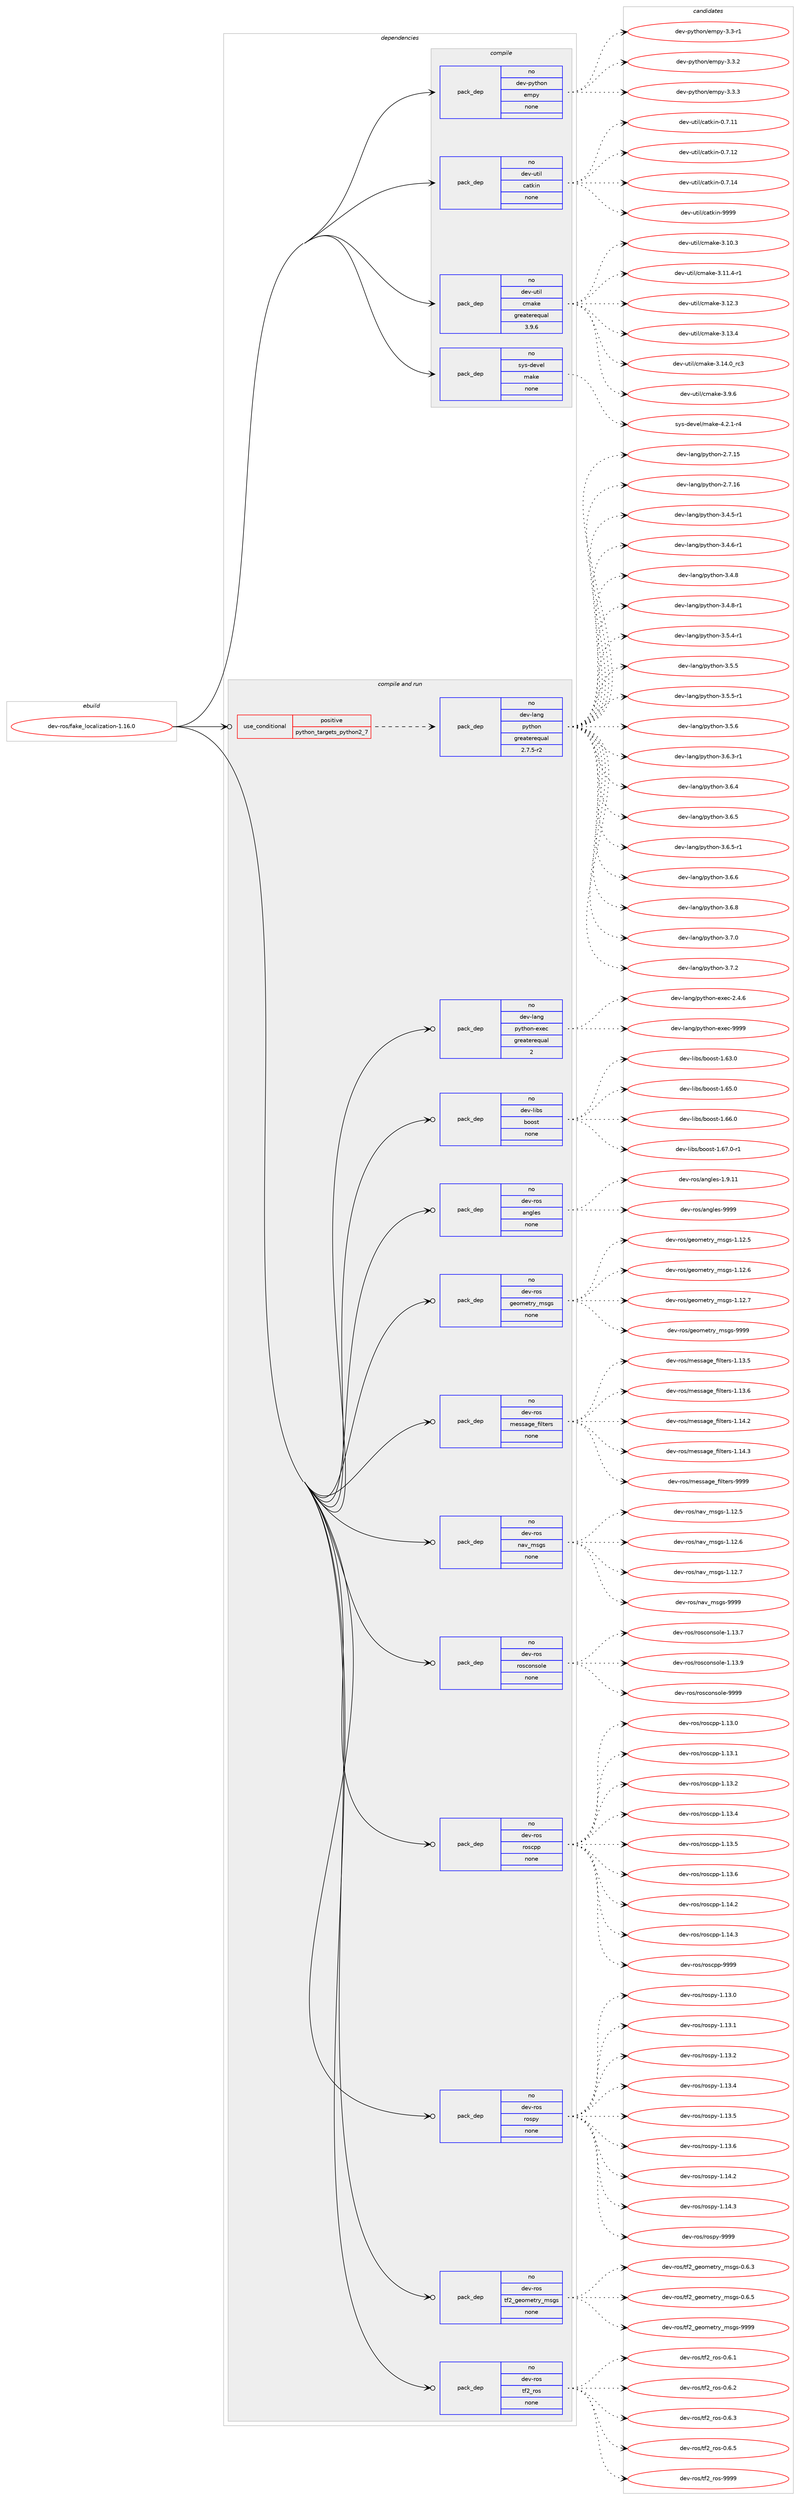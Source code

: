 digraph prolog {

# *************
# Graph options
# *************

newrank=true;
concentrate=true;
compound=true;
graph [rankdir=LR,fontname=Helvetica,fontsize=10,ranksep=1.5];#, ranksep=2.5, nodesep=0.2];
edge  [arrowhead=vee];
node  [fontname=Helvetica,fontsize=10];

# **********
# The ebuild
# **********

subgraph cluster_leftcol {
color=gray;
rank=same;
label=<<i>ebuild</i>>;
id [label="dev-ros/fake_localization-1.16.0", color=red, width=4, href="../dev-ros/fake_localization-1.16.0.svg"];
}

# ****************
# The dependencies
# ****************

subgraph cluster_midcol {
color=gray;
label=<<i>dependencies</i>>;
subgraph cluster_compile {
fillcolor="#eeeeee";
style=filled;
label=<<i>compile</i>>;
subgraph pack1043429 {
dependency1455194 [label=<<TABLE BORDER="0" CELLBORDER="1" CELLSPACING="0" CELLPADDING="4" WIDTH="220"><TR><TD ROWSPAN="6" CELLPADDING="30">pack_dep</TD></TR><TR><TD WIDTH="110">no</TD></TR><TR><TD>dev-python</TD></TR><TR><TD>empy</TD></TR><TR><TD>none</TD></TR><TR><TD></TD></TR></TABLE>>, shape=none, color=blue];
}
id:e -> dependency1455194:w [weight=20,style="solid",arrowhead="vee"];
subgraph pack1043430 {
dependency1455195 [label=<<TABLE BORDER="0" CELLBORDER="1" CELLSPACING="0" CELLPADDING="4" WIDTH="220"><TR><TD ROWSPAN="6" CELLPADDING="30">pack_dep</TD></TR><TR><TD WIDTH="110">no</TD></TR><TR><TD>dev-util</TD></TR><TR><TD>catkin</TD></TR><TR><TD>none</TD></TR><TR><TD></TD></TR></TABLE>>, shape=none, color=blue];
}
id:e -> dependency1455195:w [weight=20,style="solid",arrowhead="vee"];
subgraph pack1043431 {
dependency1455196 [label=<<TABLE BORDER="0" CELLBORDER="1" CELLSPACING="0" CELLPADDING="4" WIDTH="220"><TR><TD ROWSPAN="6" CELLPADDING="30">pack_dep</TD></TR><TR><TD WIDTH="110">no</TD></TR><TR><TD>dev-util</TD></TR><TR><TD>cmake</TD></TR><TR><TD>greaterequal</TD></TR><TR><TD>3.9.6</TD></TR></TABLE>>, shape=none, color=blue];
}
id:e -> dependency1455196:w [weight=20,style="solid",arrowhead="vee"];
subgraph pack1043432 {
dependency1455197 [label=<<TABLE BORDER="0" CELLBORDER="1" CELLSPACING="0" CELLPADDING="4" WIDTH="220"><TR><TD ROWSPAN="6" CELLPADDING="30">pack_dep</TD></TR><TR><TD WIDTH="110">no</TD></TR><TR><TD>sys-devel</TD></TR><TR><TD>make</TD></TR><TR><TD>none</TD></TR><TR><TD></TD></TR></TABLE>>, shape=none, color=blue];
}
id:e -> dependency1455197:w [weight=20,style="solid",arrowhead="vee"];
}
subgraph cluster_compileandrun {
fillcolor="#eeeeee";
style=filled;
label=<<i>compile and run</i>>;
subgraph cond388375 {
dependency1455198 [label=<<TABLE BORDER="0" CELLBORDER="1" CELLSPACING="0" CELLPADDING="4"><TR><TD ROWSPAN="3" CELLPADDING="10">use_conditional</TD></TR><TR><TD>positive</TD></TR><TR><TD>python_targets_python2_7</TD></TR></TABLE>>, shape=none, color=red];
subgraph pack1043433 {
dependency1455199 [label=<<TABLE BORDER="0" CELLBORDER="1" CELLSPACING="0" CELLPADDING="4" WIDTH="220"><TR><TD ROWSPAN="6" CELLPADDING="30">pack_dep</TD></TR><TR><TD WIDTH="110">no</TD></TR><TR><TD>dev-lang</TD></TR><TR><TD>python</TD></TR><TR><TD>greaterequal</TD></TR><TR><TD>2.7.5-r2</TD></TR></TABLE>>, shape=none, color=blue];
}
dependency1455198:e -> dependency1455199:w [weight=20,style="dashed",arrowhead="vee"];
}
id:e -> dependency1455198:w [weight=20,style="solid",arrowhead="odotvee"];
subgraph pack1043434 {
dependency1455200 [label=<<TABLE BORDER="0" CELLBORDER="1" CELLSPACING="0" CELLPADDING="4" WIDTH="220"><TR><TD ROWSPAN="6" CELLPADDING="30">pack_dep</TD></TR><TR><TD WIDTH="110">no</TD></TR><TR><TD>dev-lang</TD></TR><TR><TD>python-exec</TD></TR><TR><TD>greaterequal</TD></TR><TR><TD>2</TD></TR></TABLE>>, shape=none, color=blue];
}
id:e -> dependency1455200:w [weight=20,style="solid",arrowhead="odotvee"];
subgraph pack1043435 {
dependency1455201 [label=<<TABLE BORDER="0" CELLBORDER="1" CELLSPACING="0" CELLPADDING="4" WIDTH="220"><TR><TD ROWSPAN="6" CELLPADDING="30">pack_dep</TD></TR><TR><TD WIDTH="110">no</TD></TR><TR><TD>dev-libs</TD></TR><TR><TD>boost</TD></TR><TR><TD>none</TD></TR><TR><TD></TD></TR></TABLE>>, shape=none, color=blue];
}
id:e -> dependency1455201:w [weight=20,style="solid",arrowhead="odotvee"];
subgraph pack1043436 {
dependency1455202 [label=<<TABLE BORDER="0" CELLBORDER="1" CELLSPACING="0" CELLPADDING="4" WIDTH="220"><TR><TD ROWSPAN="6" CELLPADDING="30">pack_dep</TD></TR><TR><TD WIDTH="110">no</TD></TR><TR><TD>dev-ros</TD></TR><TR><TD>angles</TD></TR><TR><TD>none</TD></TR><TR><TD></TD></TR></TABLE>>, shape=none, color=blue];
}
id:e -> dependency1455202:w [weight=20,style="solid",arrowhead="odotvee"];
subgraph pack1043437 {
dependency1455203 [label=<<TABLE BORDER="0" CELLBORDER="1" CELLSPACING="0" CELLPADDING="4" WIDTH="220"><TR><TD ROWSPAN="6" CELLPADDING="30">pack_dep</TD></TR><TR><TD WIDTH="110">no</TD></TR><TR><TD>dev-ros</TD></TR><TR><TD>geometry_msgs</TD></TR><TR><TD>none</TD></TR><TR><TD></TD></TR></TABLE>>, shape=none, color=blue];
}
id:e -> dependency1455203:w [weight=20,style="solid",arrowhead="odotvee"];
subgraph pack1043438 {
dependency1455204 [label=<<TABLE BORDER="0" CELLBORDER="1" CELLSPACING="0" CELLPADDING="4" WIDTH="220"><TR><TD ROWSPAN="6" CELLPADDING="30">pack_dep</TD></TR><TR><TD WIDTH="110">no</TD></TR><TR><TD>dev-ros</TD></TR><TR><TD>message_filters</TD></TR><TR><TD>none</TD></TR><TR><TD></TD></TR></TABLE>>, shape=none, color=blue];
}
id:e -> dependency1455204:w [weight=20,style="solid",arrowhead="odotvee"];
subgraph pack1043439 {
dependency1455205 [label=<<TABLE BORDER="0" CELLBORDER="1" CELLSPACING="0" CELLPADDING="4" WIDTH="220"><TR><TD ROWSPAN="6" CELLPADDING="30">pack_dep</TD></TR><TR><TD WIDTH="110">no</TD></TR><TR><TD>dev-ros</TD></TR><TR><TD>nav_msgs</TD></TR><TR><TD>none</TD></TR><TR><TD></TD></TR></TABLE>>, shape=none, color=blue];
}
id:e -> dependency1455205:w [weight=20,style="solid",arrowhead="odotvee"];
subgraph pack1043440 {
dependency1455206 [label=<<TABLE BORDER="0" CELLBORDER="1" CELLSPACING="0" CELLPADDING="4" WIDTH="220"><TR><TD ROWSPAN="6" CELLPADDING="30">pack_dep</TD></TR><TR><TD WIDTH="110">no</TD></TR><TR><TD>dev-ros</TD></TR><TR><TD>rosconsole</TD></TR><TR><TD>none</TD></TR><TR><TD></TD></TR></TABLE>>, shape=none, color=blue];
}
id:e -> dependency1455206:w [weight=20,style="solid",arrowhead="odotvee"];
subgraph pack1043441 {
dependency1455207 [label=<<TABLE BORDER="0" CELLBORDER="1" CELLSPACING="0" CELLPADDING="4" WIDTH="220"><TR><TD ROWSPAN="6" CELLPADDING="30">pack_dep</TD></TR><TR><TD WIDTH="110">no</TD></TR><TR><TD>dev-ros</TD></TR><TR><TD>roscpp</TD></TR><TR><TD>none</TD></TR><TR><TD></TD></TR></TABLE>>, shape=none, color=blue];
}
id:e -> dependency1455207:w [weight=20,style="solid",arrowhead="odotvee"];
subgraph pack1043442 {
dependency1455208 [label=<<TABLE BORDER="0" CELLBORDER="1" CELLSPACING="0" CELLPADDING="4" WIDTH="220"><TR><TD ROWSPAN="6" CELLPADDING="30">pack_dep</TD></TR><TR><TD WIDTH="110">no</TD></TR><TR><TD>dev-ros</TD></TR><TR><TD>rospy</TD></TR><TR><TD>none</TD></TR><TR><TD></TD></TR></TABLE>>, shape=none, color=blue];
}
id:e -> dependency1455208:w [weight=20,style="solid",arrowhead="odotvee"];
subgraph pack1043443 {
dependency1455209 [label=<<TABLE BORDER="0" CELLBORDER="1" CELLSPACING="0" CELLPADDING="4" WIDTH="220"><TR><TD ROWSPAN="6" CELLPADDING="30">pack_dep</TD></TR><TR><TD WIDTH="110">no</TD></TR><TR><TD>dev-ros</TD></TR><TR><TD>tf2_geometry_msgs</TD></TR><TR><TD>none</TD></TR><TR><TD></TD></TR></TABLE>>, shape=none, color=blue];
}
id:e -> dependency1455209:w [weight=20,style="solid",arrowhead="odotvee"];
subgraph pack1043444 {
dependency1455210 [label=<<TABLE BORDER="0" CELLBORDER="1" CELLSPACING="0" CELLPADDING="4" WIDTH="220"><TR><TD ROWSPAN="6" CELLPADDING="30">pack_dep</TD></TR><TR><TD WIDTH="110">no</TD></TR><TR><TD>dev-ros</TD></TR><TR><TD>tf2_ros</TD></TR><TR><TD>none</TD></TR><TR><TD></TD></TR></TABLE>>, shape=none, color=blue];
}
id:e -> dependency1455210:w [weight=20,style="solid",arrowhead="odotvee"];
}
subgraph cluster_run {
fillcolor="#eeeeee";
style=filled;
label=<<i>run</i>>;
}
}

# **************
# The candidates
# **************

subgraph cluster_choices {
rank=same;
color=gray;
label=<<i>candidates</i>>;

subgraph choice1043429 {
color=black;
nodesep=1;
choice1001011184511212111610411111047101109112121455146514511449 [label="dev-python/empy-3.3-r1", color=red, width=4,href="../dev-python/empy-3.3-r1.svg"];
choice1001011184511212111610411111047101109112121455146514650 [label="dev-python/empy-3.3.2", color=red, width=4,href="../dev-python/empy-3.3.2.svg"];
choice1001011184511212111610411111047101109112121455146514651 [label="dev-python/empy-3.3.3", color=red, width=4,href="../dev-python/empy-3.3.3.svg"];
dependency1455194:e -> choice1001011184511212111610411111047101109112121455146514511449:w [style=dotted,weight="100"];
dependency1455194:e -> choice1001011184511212111610411111047101109112121455146514650:w [style=dotted,weight="100"];
dependency1455194:e -> choice1001011184511212111610411111047101109112121455146514651:w [style=dotted,weight="100"];
}
subgraph choice1043430 {
color=black;
nodesep=1;
choice1001011184511711610510847999711610710511045484655464949 [label="dev-util/catkin-0.7.11", color=red, width=4,href="../dev-util/catkin-0.7.11.svg"];
choice1001011184511711610510847999711610710511045484655464950 [label="dev-util/catkin-0.7.12", color=red, width=4,href="../dev-util/catkin-0.7.12.svg"];
choice1001011184511711610510847999711610710511045484655464952 [label="dev-util/catkin-0.7.14", color=red, width=4,href="../dev-util/catkin-0.7.14.svg"];
choice100101118451171161051084799971161071051104557575757 [label="dev-util/catkin-9999", color=red, width=4,href="../dev-util/catkin-9999.svg"];
dependency1455195:e -> choice1001011184511711610510847999711610710511045484655464949:w [style=dotted,weight="100"];
dependency1455195:e -> choice1001011184511711610510847999711610710511045484655464950:w [style=dotted,weight="100"];
dependency1455195:e -> choice1001011184511711610510847999711610710511045484655464952:w [style=dotted,weight="100"];
dependency1455195:e -> choice100101118451171161051084799971161071051104557575757:w [style=dotted,weight="100"];
}
subgraph choice1043431 {
color=black;
nodesep=1;
choice1001011184511711610510847991099710710145514649484651 [label="dev-util/cmake-3.10.3", color=red, width=4,href="../dev-util/cmake-3.10.3.svg"];
choice10010111845117116105108479910997107101455146494946524511449 [label="dev-util/cmake-3.11.4-r1", color=red, width=4,href="../dev-util/cmake-3.11.4-r1.svg"];
choice1001011184511711610510847991099710710145514649504651 [label="dev-util/cmake-3.12.3", color=red, width=4,href="../dev-util/cmake-3.12.3.svg"];
choice1001011184511711610510847991099710710145514649514652 [label="dev-util/cmake-3.13.4", color=red, width=4,href="../dev-util/cmake-3.13.4.svg"];
choice1001011184511711610510847991099710710145514649524648951149951 [label="dev-util/cmake-3.14.0_rc3", color=red, width=4,href="../dev-util/cmake-3.14.0_rc3.svg"];
choice10010111845117116105108479910997107101455146574654 [label="dev-util/cmake-3.9.6", color=red, width=4,href="../dev-util/cmake-3.9.6.svg"];
dependency1455196:e -> choice1001011184511711610510847991099710710145514649484651:w [style=dotted,weight="100"];
dependency1455196:e -> choice10010111845117116105108479910997107101455146494946524511449:w [style=dotted,weight="100"];
dependency1455196:e -> choice1001011184511711610510847991099710710145514649504651:w [style=dotted,weight="100"];
dependency1455196:e -> choice1001011184511711610510847991099710710145514649514652:w [style=dotted,weight="100"];
dependency1455196:e -> choice1001011184511711610510847991099710710145514649524648951149951:w [style=dotted,weight="100"];
dependency1455196:e -> choice10010111845117116105108479910997107101455146574654:w [style=dotted,weight="100"];
}
subgraph choice1043432 {
color=black;
nodesep=1;
choice1151211154510010111810110847109971071014552465046494511452 [label="sys-devel/make-4.2.1-r4", color=red, width=4,href="../sys-devel/make-4.2.1-r4.svg"];
dependency1455197:e -> choice1151211154510010111810110847109971071014552465046494511452:w [style=dotted,weight="100"];
}
subgraph choice1043433 {
color=black;
nodesep=1;
choice10010111845108971101034711212111610411111045504655464953 [label="dev-lang/python-2.7.15", color=red, width=4,href="../dev-lang/python-2.7.15.svg"];
choice10010111845108971101034711212111610411111045504655464954 [label="dev-lang/python-2.7.16", color=red, width=4,href="../dev-lang/python-2.7.16.svg"];
choice1001011184510897110103471121211161041111104551465246534511449 [label="dev-lang/python-3.4.5-r1", color=red, width=4,href="../dev-lang/python-3.4.5-r1.svg"];
choice1001011184510897110103471121211161041111104551465246544511449 [label="dev-lang/python-3.4.6-r1", color=red, width=4,href="../dev-lang/python-3.4.6-r1.svg"];
choice100101118451089711010347112121116104111110455146524656 [label="dev-lang/python-3.4.8", color=red, width=4,href="../dev-lang/python-3.4.8.svg"];
choice1001011184510897110103471121211161041111104551465246564511449 [label="dev-lang/python-3.4.8-r1", color=red, width=4,href="../dev-lang/python-3.4.8-r1.svg"];
choice1001011184510897110103471121211161041111104551465346524511449 [label="dev-lang/python-3.5.4-r1", color=red, width=4,href="../dev-lang/python-3.5.4-r1.svg"];
choice100101118451089711010347112121116104111110455146534653 [label="dev-lang/python-3.5.5", color=red, width=4,href="../dev-lang/python-3.5.5.svg"];
choice1001011184510897110103471121211161041111104551465346534511449 [label="dev-lang/python-3.5.5-r1", color=red, width=4,href="../dev-lang/python-3.5.5-r1.svg"];
choice100101118451089711010347112121116104111110455146534654 [label="dev-lang/python-3.5.6", color=red, width=4,href="../dev-lang/python-3.5.6.svg"];
choice1001011184510897110103471121211161041111104551465446514511449 [label="dev-lang/python-3.6.3-r1", color=red, width=4,href="../dev-lang/python-3.6.3-r1.svg"];
choice100101118451089711010347112121116104111110455146544652 [label="dev-lang/python-3.6.4", color=red, width=4,href="../dev-lang/python-3.6.4.svg"];
choice100101118451089711010347112121116104111110455146544653 [label="dev-lang/python-3.6.5", color=red, width=4,href="../dev-lang/python-3.6.5.svg"];
choice1001011184510897110103471121211161041111104551465446534511449 [label="dev-lang/python-3.6.5-r1", color=red, width=4,href="../dev-lang/python-3.6.5-r1.svg"];
choice100101118451089711010347112121116104111110455146544654 [label="dev-lang/python-3.6.6", color=red, width=4,href="../dev-lang/python-3.6.6.svg"];
choice100101118451089711010347112121116104111110455146544656 [label="dev-lang/python-3.6.8", color=red, width=4,href="../dev-lang/python-3.6.8.svg"];
choice100101118451089711010347112121116104111110455146554648 [label="dev-lang/python-3.7.0", color=red, width=4,href="../dev-lang/python-3.7.0.svg"];
choice100101118451089711010347112121116104111110455146554650 [label="dev-lang/python-3.7.2", color=red, width=4,href="../dev-lang/python-3.7.2.svg"];
dependency1455199:e -> choice10010111845108971101034711212111610411111045504655464953:w [style=dotted,weight="100"];
dependency1455199:e -> choice10010111845108971101034711212111610411111045504655464954:w [style=dotted,weight="100"];
dependency1455199:e -> choice1001011184510897110103471121211161041111104551465246534511449:w [style=dotted,weight="100"];
dependency1455199:e -> choice1001011184510897110103471121211161041111104551465246544511449:w [style=dotted,weight="100"];
dependency1455199:e -> choice100101118451089711010347112121116104111110455146524656:w [style=dotted,weight="100"];
dependency1455199:e -> choice1001011184510897110103471121211161041111104551465246564511449:w [style=dotted,weight="100"];
dependency1455199:e -> choice1001011184510897110103471121211161041111104551465346524511449:w [style=dotted,weight="100"];
dependency1455199:e -> choice100101118451089711010347112121116104111110455146534653:w [style=dotted,weight="100"];
dependency1455199:e -> choice1001011184510897110103471121211161041111104551465346534511449:w [style=dotted,weight="100"];
dependency1455199:e -> choice100101118451089711010347112121116104111110455146534654:w [style=dotted,weight="100"];
dependency1455199:e -> choice1001011184510897110103471121211161041111104551465446514511449:w [style=dotted,weight="100"];
dependency1455199:e -> choice100101118451089711010347112121116104111110455146544652:w [style=dotted,weight="100"];
dependency1455199:e -> choice100101118451089711010347112121116104111110455146544653:w [style=dotted,weight="100"];
dependency1455199:e -> choice1001011184510897110103471121211161041111104551465446534511449:w [style=dotted,weight="100"];
dependency1455199:e -> choice100101118451089711010347112121116104111110455146544654:w [style=dotted,weight="100"];
dependency1455199:e -> choice100101118451089711010347112121116104111110455146544656:w [style=dotted,weight="100"];
dependency1455199:e -> choice100101118451089711010347112121116104111110455146554648:w [style=dotted,weight="100"];
dependency1455199:e -> choice100101118451089711010347112121116104111110455146554650:w [style=dotted,weight="100"];
}
subgraph choice1043434 {
color=black;
nodesep=1;
choice1001011184510897110103471121211161041111104510112010199455046524654 [label="dev-lang/python-exec-2.4.6", color=red, width=4,href="../dev-lang/python-exec-2.4.6.svg"];
choice10010111845108971101034711212111610411111045101120101994557575757 [label="dev-lang/python-exec-9999", color=red, width=4,href="../dev-lang/python-exec-9999.svg"];
dependency1455200:e -> choice1001011184510897110103471121211161041111104510112010199455046524654:w [style=dotted,weight="100"];
dependency1455200:e -> choice10010111845108971101034711212111610411111045101120101994557575757:w [style=dotted,weight="100"];
}
subgraph choice1043435 {
color=black;
nodesep=1;
choice1001011184510810598115479811111111511645494654514648 [label="dev-libs/boost-1.63.0", color=red, width=4,href="../dev-libs/boost-1.63.0.svg"];
choice1001011184510810598115479811111111511645494654534648 [label="dev-libs/boost-1.65.0", color=red, width=4,href="../dev-libs/boost-1.65.0.svg"];
choice1001011184510810598115479811111111511645494654544648 [label="dev-libs/boost-1.66.0", color=red, width=4,href="../dev-libs/boost-1.66.0.svg"];
choice10010111845108105981154798111111115116454946545546484511449 [label="dev-libs/boost-1.67.0-r1", color=red, width=4,href="../dev-libs/boost-1.67.0-r1.svg"];
dependency1455201:e -> choice1001011184510810598115479811111111511645494654514648:w [style=dotted,weight="100"];
dependency1455201:e -> choice1001011184510810598115479811111111511645494654534648:w [style=dotted,weight="100"];
dependency1455201:e -> choice1001011184510810598115479811111111511645494654544648:w [style=dotted,weight="100"];
dependency1455201:e -> choice10010111845108105981154798111111115116454946545546484511449:w [style=dotted,weight="100"];
}
subgraph choice1043436 {
color=black;
nodesep=1;
choice10010111845114111115479711010310810111545494657464949 [label="dev-ros/angles-1.9.11", color=red, width=4,href="../dev-ros/angles-1.9.11.svg"];
choice1001011184511411111547971101031081011154557575757 [label="dev-ros/angles-9999", color=red, width=4,href="../dev-ros/angles-9999.svg"];
dependency1455202:e -> choice10010111845114111115479711010310810111545494657464949:w [style=dotted,weight="100"];
dependency1455202:e -> choice1001011184511411111547971101031081011154557575757:w [style=dotted,weight="100"];
}
subgraph choice1043437 {
color=black;
nodesep=1;
choice10010111845114111115471031011111091011161141219510911510311545494649504653 [label="dev-ros/geometry_msgs-1.12.5", color=red, width=4,href="../dev-ros/geometry_msgs-1.12.5.svg"];
choice10010111845114111115471031011111091011161141219510911510311545494649504654 [label="dev-ros/geometry_msgs-1.12.6", color=red, width=4,href="../dev-ros/geometry_msgs-1.12.6.svg"];
choice10010111845114111115471031011111091011161141219510911510311545494649504655 [label="dev-ros/geometry_msgs-1.12.7", color=red, width=4,href="../dev-ros/geometry_msgs-1.12.7.svg"];
choice1001011184511411111547103101111109101116114121951091151031154557575757 [label="dev-ros/geometry_msgs-9999", color=red, width=4,href="../dev-ros/geometry_msgs-9999.svg"];
dependency1455203:e -> choice10010111845114111115471031011111091011161141219510911510311545494649504653:w [style=dotted,weight="100"];
dependency1455203:e -> choice10010111845114111115471031011111091011161141219510911510311545494649504654:w [style=dotted,weight="100"];
dependency1455203:e -> choice10010111845114111115471031011111091011161141219510911510311545494649504655:w [style=dotted,weight="100"];
dependency1455203:e -> choice1001011184511411111547103101111109101116114121951091151031154557575757:w [style=dotted,weight="100"];
}
subgraph choice1043438 {
color=black;
nodesep=1;
choice1001011184511411111547109101115115971031019510210510811610111411545494649514653 [label="dev-ros/message_filters-1.13.5", color=red, width=4,href="../dev-ros/message_filters-1.13.5.svg"];
choice1001011184511411111547109101115115971031019510210510811610111411545494649514654 [label="dev-ros/message_filters-1.13.6", color=red, width=4,href="../dev-ros/message_filters-1.13.6.svg"];
choice1001011184511411111547109101115115971031019510210510811610111411545494649524650 [label="dev-ros/message_filters-1.14.2", color=red, width=4,href="../dev-ros/message_filters-1.14.2.svg"];
choice1001011184511411111547109101115115971031019510210510811610111411545494649524651 [label="dev-ros/message_filters-1.14.3", color=red, width=4,href="../dev-ros/message_filters-1.14.3.svg"];
choice100101118451141111154710910111511597103101951021051081161011141154557575757 [label="dev-ros/message_filters-9999", color=red, width=4,href="../dev-ros/message_filters-9999.svg"];
dependency1455204:e -> choice1001011184511411111547109101115115971031019510210510811610111411545494649514653:w [style=dotted,weight="100"];
dependency1455204:e -> choice1001011184511411111547109101115115971031019510210510811610111411545494649514654:w [style=dotted,weight="100"];
dependency1455204:e -> choice1001011184511411111547109101115115971031019510210510811610111411545494649524650:w [style=dotted,weight="100"];
dependency1455204:e -> choice1001011184511411111547109101115115971031019510210510811610111411545494649524651:w [style=dotted,weight="100"];
dependency1455204:e -> choice100101118451141111154710910111511597103101951021051081161011141154557575757:w [style=dotted,weight="100"];
}
subgraph choice1043439 {
color=black;
nodesep=1;
choice1001011184511411111547110971189510911510311545494649504653 [label="dev-ros/nav_msgs-1.12.5", color=red, width=4,href="../dev-ros/nav_msgs-1.12.5.svg"];
choice1001011184511411111547110971189510911510311545494649504654 [label="dev-ros/nav_msgs-1.12.6", color=red, width=4,href="../dev-ros/nav_msgs-1.12.6.svg"];
choice1001011184511411111547110971189510911510311545494649504655 [label="dev-ros/nav_msgs-1.12.7", color=red, width=4,href="../dev-ros/nav_msgs-1.12.7.svg"];
choice100101118451141111154711097118951091151031154557575757 [label="dev-ros/nav_msgs-9999", color=red, width=4,href="../dev-ros/nav_msgs-9999.svg"];
dependency1455205:e -> choice1001011184511411111547110971189510911510311545494649504653:w [style=dotted,weight="100"];
dependency1455205:e -> choice1001011184511411111547110971189510911510311545494649504654:w [style=dotted,weight="100"];
dependency1455205:e -> choice1001011184511411111547110971189510911510311545494649504655:w [style=dotted,weight="100"];
dependency1455205:e -> choice100101118451141111154711097118951091151031154557575757:w [style=dotted,weight="100"];
}
subgraph choice1043440 {
color=black;
nodesep=1;
choice10010111845114111115471141111159911111011511110810145494649514655 [label="dev-ros/rosconsole-1.13.7", color=red, width=4,href="../dev-ros/rosconsole-1.13.7.svg"];
choice10010111845114111115471141111159911111011511110810145494649514657 [label="dev-ros/rosconsole-1.13.9", color=red, width=4,href="../dev-ros/rosconsole-1.13.9.svg"];
choice1001011184511411111547114111115991111101151111081014557575757 [label="dev-ros/rosconsole-9999", color=red, width=4,href="../dev-ros/rosconsole-9999.svg"];
dependency1455206:e -> choice10010111845114111115471141111159911111011511110810145494649514655:w [style=dotted,weight="100"];
dependency1455206:e -> choice10010111845114111115471141111159911111011511110810145494649514657:w [style=dotted,weight="100"];
dependency1455206:e -> choice1001011184511411111547114111115991111101151111081014557575757:w [style=dotted,weight="100"];
}
subgraph choice1043441 {
color=black;
nodesep=1;
choice10010111845114111115471141111159911211245494649514648 [label="dev-ros/roscpp-1.13.0", color=red, width=4,href="../dev-ros/roscpp-1.13.0.svg"];
choice10010111845114111115471141111159911211245494649514649 [label="dev-ros/roscpp-1.13.1", color=red, width=4,href="../dev-ros/roscpp-1.13.1.svg"];
choice10010111845114111115471141111159911211245494649514650 [label="dev-ros/roscpp-1.13.2", color=red, width=4,href="../dev-ros/roscpp-1.13.2.svg"];
choice10010111845114111115471141111159911211245494649514652 [label="dev-ros/roscpp-1.13.4", color=red, width=4,href="../dev-ros/roscpp-1.13.4.svg"];
choice10010111845114111115471141111159911211245494649514653 [label="dev-ros/roscpp-1.13.5", color=red, width=4,href="../dev-ros/roscpp-1.13.5.svg"];
choice10010111845114111115471141111159911211245494649514654 [label="dev-ros/roscpp-1.13.6", color=red, width=4,href="../dev-ros/roscpp-1.13.6.svg"];
choice10010111845114111115471141111159911211245494649524650 [label="dev-ros/roscpp-1.14.2", color=red, width=4,href="../dev-ros/roscpp-1.14.2.svg"];
choice10010111845114111115471141111159911211245494649524651 [label="dev-ros/roscpp-1.14.3", color=red, width=4,href="../dev-ros/roscpp-1.14.3.svg"];
choice1001011184511411111547114111115991121124557575757 [label="dev-ros/roscpp-9999", color=red, width=4,href="../dev-ros/roscpp-9999.svg"];
dependency1455207:e -> choice10010111845114111115471141111159911211245494649514648:w [style=dotted,weight="100"];
dependency1455207:e -> choice10010111845114111115471141111159911211245494649514649:w [style=dotted,weight="100"];
dependency1455207:e -> choice10010111845114111115471141111159911211245494649514650:w [style=dotted,weight="100"];
dependency1455207:e -> choice10010111845114111115471141111159911211245494649514652:w [style=dotted,weight="100"];
dependency1455207:e -> choice10010111845114111115471141111159911211245494649514653:w [style=dotted,weight="100"];
dependency1455207:e -> choice10010111845114111115471141111159911211245494649514654:w [style=dotted,weight="100"];
dependency1455207:e -> choice10010111845114111115471141111159911211245494649524650:w [style=dotted,weight="100"];
dependency1455207:e -> choice10010111845114111115471141111159911211245494649524651:w [style=dotted,weight="100"];
dependency1455207:e -> choice1001011184511411111547114111115991121124557575757:w [style=dotted,weight="100"];
}
subgraph choice1043442 {
color=black;
nodesep=1;
choice100101118451141111154711411111511212145494649514648 [label="dev-ros/rospy-1.13.0", color=red, width=4,href="../dev-ros/rospy-1.13.0.svg"];
choice100101118451141111154711411111511212145494649514649 [label="dev-ros/rospy-1.13.1", color=red, width=4,href="../dev-ros/rospy-1.13.1.svg"];
choice100101118451141111154711411111511212145494649514650 [label="dev-ros/rospy-1.13.2", color=red, width=4,href="../dev-ros/rospy-1.13.2.svg"];
choice100101118451141111154711411111511212145494649514652 [label="dev-ros/rospy-1.13.4", color=red, width=4,href="../dev-ros/rospy-1.13.4.svg"];
choice100101118451141111154711411111511212145494649514653 [label="dev-ros/rospy-1.13.5", color=red, width=4,href="../dev-ros/rospy-1.13.5.svg"];
choice100101118451141111154711411111511212145494649514654 [label="dev-ros/rospy-1.13.6", color=red, width=4,href="../dev-ros/rospy-1.13.6.svg"];
choice100101118451141111154711411111511212145494649524650 [label="dev-ros/rospy-1.14.2", color=red, width=4,href="../dev-ros/rospy-1.14.2.svg"];
choice100101118451141111154711411111511212145494649524651 [label="dev-ros/rospy-1.14.3", color=red, width=4,href="../dev-ros/rospy-1.14.3.svg"];
choice10010111845114111115471141111151121214557575757 [label="dev-ros/rospy-9999", color=red, width=4,href="../dev-ros/rospy-9999.svg"];
dependency1455208:e -> choice100101118451141111154711411111511212145494649514648:w [style=dotted,weight="100"];
dependency1455208:e -> choice100101118451141111154711411111511212145494649514649:w [style=dotted,weight="100"];
dependency1455208:e -> choice100101118451141111154711411111511212145494649514650:w [style=dotted,weight="100"];
dependency1455208:e -> choice100101118451141111154711411111511212145494649514652:w [style=dotted,weight="100"];
dependency1455208:e -> choice100101118451141111154711411111511212145494649514653:w [style=dotted,weight="100"];
dependency1455208:e -> choice100101118451141111154711411111511212145494649514654:w [style=dotted,weight="100"];
dependency1455208:e -> choice100101118451141111154711411111511212145494649524650:w [style=dotted,weight="100"];
dependency1455208:e -> choice100101118451141111154711411111511212145494649524651:w [style=dotted,weight="100"];
dependency1455208:e -> choice10010111845114111115471141111151121214557575757:w [style=dotted,weight="100"];
}
subgraph choice1043443 {
color=black;
nodesep=1;
choice1001011184511411111547116102509510310111110910111611412195109115103115454846544651 [label="dev-ros/tf2_geometry_msgs-0.6.3", color=red, width=4,href="../dev-ros/tf2_geometry_msgs-0.6.3.svg"];
choice1001011184511411111547116102509510310111110910111611412195109115103115454846544653 [label="dev-ros/tf2_geometry_msgs-0.6.5", color=red, width=4,href="../dev-ros/tf2_geometry_msgs-0.6.5.svg"];
choice10010111845114111115471161025095103101111109101116114121951091151031154557575757 [label="dev-ros/tf2_geometry_msgs-9999", color=red, width=4,href="../dev-ros/tf2_geometry_msgs-9999.svg"];
dependency1455209:e -> choice1001011184511411111547116102509510310111110910111611412195109115103115454846544651:w [style=dotted,weight="100"];
dependency1455209:e -> choice1001011184511411111547116102509510310111110910111611412195109115103115454846544653:w [style=dotted,weight="100"];
dependency1455209:e -> choice10010111845114111115471161025095103101111109101116114121951091151031154557575757:w [style=dotted,weight="100"];
}
subgraph choice1043444 {
color=black;
nodesep=1;
choice10010111845114111115471161025095114111115454846544649 [label="dev-ros/tf2_ros-0.6.1", color=red, width=4,href="../dev-ros/tf2_ros-0.6.1.svg"];
choice10010111845114111115471161025095114111115454846544650 [label="dev-ros/tf2_ros-0.6.2", color=red, width=4,href="../dev-ros/tf2_ros-0.6.2.svg"];
choice10010111845114111115471161025095114111115454846544651 [label="dev-ros/tf2_ros-0.6.3", color=red, width=4,href="../dev-ros/tf2_ros-0.6.3.svg"];
choice10010111845114111115471161025095114111115454846544653 [label="dev-ros/tf2_ros-0.6.5", color=red, width=4,href="../dev-ros/tf2_ros-0.6.5.svg"];
choice100101118451141111154711610250951141111154557575757 [label="dev-ros/tf2_ros-9999", color=red, width=4,href="../dev-ros/tf2_ros-9999.svg"];
dependency1455210:e -> choice10010111845114111115471161025095114111115454846544649:w [style=dotted,weight="100"];
dependency1455210:e -> choice10010111845114111115471161025095114111115454846544650:w [style=dotted,weight="100"];
dependency1455210:e -> choice10010111845114111115471161025095114111115454846544651:w [style=dotted,weight="100"];
dependency1455210:e -> choice10010111845114111115471161025095114111115454846544653:w [style=dotted,weight="100"];
dependency1455210:e -> choice100101118451141111154711610250951141111154557575757:w [style=dotted,weight="100"];
}
}

}
